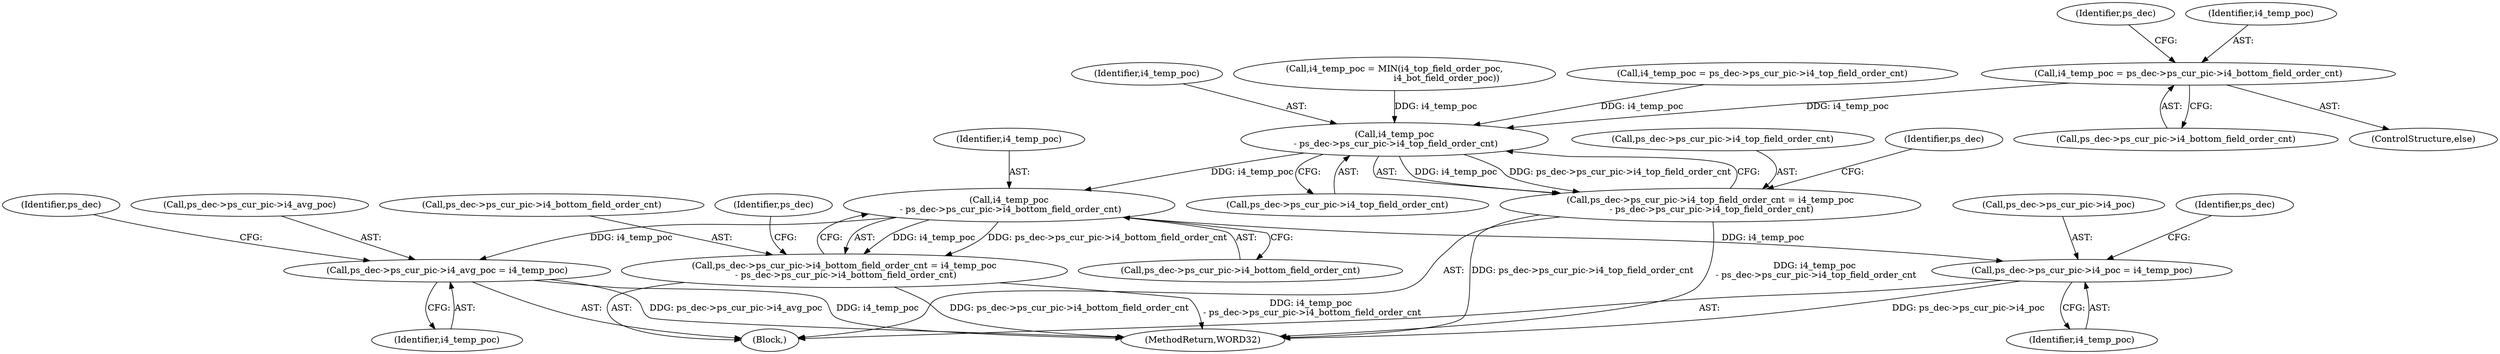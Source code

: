 digraph "0_Android_494561291a503840f385fbcd11d9bc5f4dc502b8_2@pointer" {
"1001368" [label="(Call,i4_temp_poc = ps_dec->ps_cur_pic->i4_bottom_field_order_cnt)"];
"1001381" [label="(Call,i4_temp_poc\n - ps_dec->ps_cur_pic->i4_top_field_order_cnt)"];
"1001375" [label="(Call,ps_dec->ps_cur_pic->i4_top_field_order_cnt = i4_temp_poc\n - ps_dec->ps_cur_pic->i4_top_field_order_cnt)"];
"1001394" [label="(Call,i4_temp_poc\n - ps_dec->ps_cur_pic->i4_bottom_field_order_cnt)"];
"1001388" [label="(Call,ps_dec->ps_cur_pic->i4_bottom_field_order_cnt = i4_temp_poc\n - ps_dec->ps_cur_pic->i4_bottom_field_order_cnt)"];
"1001401" [label="(Call,ps_dec->ps_cur_pic->i4_poc = i4_temp_poc)"];
"1001408" [label="(Call,ps_dec->ps_cur_pic->i4_avg_poc = i4_temp_poc)"];
"1001375" [label="(Call,ps_dec->ps_cur_pic->i4_top_field_order_cnt = i4_temp_poc\n - ps_dec->ps_cur_pic->i4_top_field_order_cnt)"];
"1001407" [label="(Identifier,i4_temp_poc)"];
"1001409" [label="(Call,ps_dec->ps_cur_pic->i4_avg_poc)"];
"1001367" [label="(ControlStructure,else)"];
"1001368" [label="(Call,i4_temp_poc = ps_dec->ps_cur_pic->i4_bottom_field_order_cnt)"];
"1001396" [label="(Call,ps_dec->ps_cur_pic->i4_bottom_field_order_cnt)"];
"1001389" [label="(Call,ps_dec->ps_cur_pic->i4_bottom_field_order_cnt)"];
"1001394" [label="(Call,i4_temp_poc\n - ps_dec->ps_cur_pic->i4_bottom_field_order_cnt)"];
"1001376" [label="(Call,ps_dec->ps_cur_pic->i4_top_field_order_cnt)"];
"1001418" [label="(Identifier,ps_dec)"];
"1001378" [label="(Identifier,ps_dec)"];
"1001414" [label="(Identifier,i4_temp_poc)"];
"1001381" [label="(Call,i4_temp_poc\n - ps_dec->ps_cur_pic->i4_top_field_order_cnt)"];
"1001388" [label="(Call,ps_dec->ps_cur_pic->i4_bottom_field_order_cnt = i4_temp_poc\n - ps_dec->ps_cur_pic->i4_bottom_field_order_cnt)"];
"1001408" [label="(Call,ps_dec->ps_cur_pic->i4_avg_poc = i4_temp_poc)"];
"1001411" [label="(Identifier,ps_dec)"];
"1001391" [label="(Identifier,ps_dec)"];
"1001383" [label="(Call,ps_dec->ps_cur_pic->i4_top_field_order_cnt)"];
"1001382" [label="(Identifier,i4_temp_poc)"];
"1001404" [label="(Identifier,ps_dec)"];
"1001402" [label="(Call,ps_dec->ps_cur_pic->i4_poc)"];
"1001395" [label="(Identifier,i4_temp_poc)"];
"1002619" [label="(MethodReturn,WORD32)"];
"1001349" [label="(Call,i4_temp_poc = MIN(i4_top_field_order_poc,\n                                     i4_bot_field_order_poc))"];
"1001401" [label="(Call,ps_dec->ps_cur_pic->i4_poc = i4_temp_poc)"];
"1001370" [label="(Call,ps_dec->ps_cur_pic->i4_bottom_field_order_cnt)"];
"1001325" [label="(Block,)"];
"1001369" [label="(Identifier,i4_temp_poc)"];
"1001360" [label="(Call,i4_temp_poc = ps_dec->ps_cur_pic->i4_top_field_order_cnt)"];
"1001368" -> "1001367"  [label="AST: "];
"1001368" -> "1001370"  [label="CFG: "];
"1001369" -> "1001368"  [label="AST: "];
"1001370" -> "1001368"  [label="AST: "];
"1001378" -> "1001368"  [label="CFG: "];
"1001368" -> "1001381"  [label="DDG: i4_temp_poc"];
"1001381" -> "1001375"  [label="AST: "];
"1001381" -> "1001383"  [label="CFG: "];
"1001382" -> "1001381"  [label="AST: "];
"1001383" -> "1001381"  [label="AST: "];
"1001375" -> "1001381"  [label="CFG: "];
"1001381" -> "1001375"  [label="DDG: i4_temp_poc"];
"1001381" -> "1001375"  [label="DDG: ps_dec->ps_cur_pic->i4_top_field_order_cnt"];
"1001349" -> "1001381"  [label="DDG: i4_temp_poc"];
"1001360" -> "1001381"  [label="DDG: i4_temp_poc"];
"1001381" -> "1001394"  [label="DDG: i4_temp_poc"];
"1001375" -> "1001325"  [label="AST: "];
"1001376" -> "1001375"  [label="AST: "];
"1001391" -> "1001375"  [label="CFG: "];
"1001375" -> "1002619"  [label="DDG: i4_temp_poc\n - ps_dec->ps_cur_pic->i4_top_field_order_cnt"];
"1001375" -> "1002619"  [label="DDG: ps_dec->ps_cur_pic->i4_top_field_order_cnt"];
"1001394" -> "1001388"  [label="AST: "];
"1001394" -> "1001396"  [label="CFG: "];
"1001395" -> "1001394"  [label="AST: "];
"1001396" -> "1001394"  [label="AST: "];
"1001388" -> "1001394"  [label="CFG: "];
"1001394" -> "1001388"  [label="DDG: i4_temp_poc"];
"1001394" -> "1001388"  [label="DDG: ps_dec->ps_cur_pic->i4_bottom_field_order_cnt"];
"1001394" -> "1001401"  [label="DDG: i4_temp_poc"];
"1001394" -> "1001408"  [label="DDG: i4_temp_poc"];
"1001388" -> "1001325"  [label="AST: "];
"1001389" -> "1001388"  [label="AST: "];
"1001404" -> "1001388"  [label="CFG: "];
"1001388" -> "1002619"  [label="DDG: ps_dec->ps_cur_pic->i4_bottom_field_order_cnt"];
"1001388" -> "1002619"  [label="DDG: i4_temp_poc\n - ps_dec->ps_cur_pic->i4_bottom_field_order_cnt"];
"1001401" -> "1001325"  [label="AST: "];
"1001401" -> "1001407"  [label="CFG: "];
"1001402" -> "1001401"  [label="AST: "];
"1001407" -> "1001401"  [label="AST: "];
"1001411" -> "1001401"  [label="CFG: "];
"1001401" -> "1002619"  [label="DDG: ps_dec->ps_cur_pic->i4_poc"];
"1001408" -> "1001325"  [label="AST: "];
"1001408" -> "1001414"  [label="CFG: "];
"1001409" -> "1001408"  [label="AST: "];
"1001414" -> "1001408"  [label="AST: "];
"1001418" -> "1001408"  [label="CFG: "];
"1001408" -> "1002619"  [label="DDG: ps_dec->ps_cur_pic->i4_avg_poc"];
"1001408" -> "1002619"  [label="DDG: i4_temp_poc"];
}
